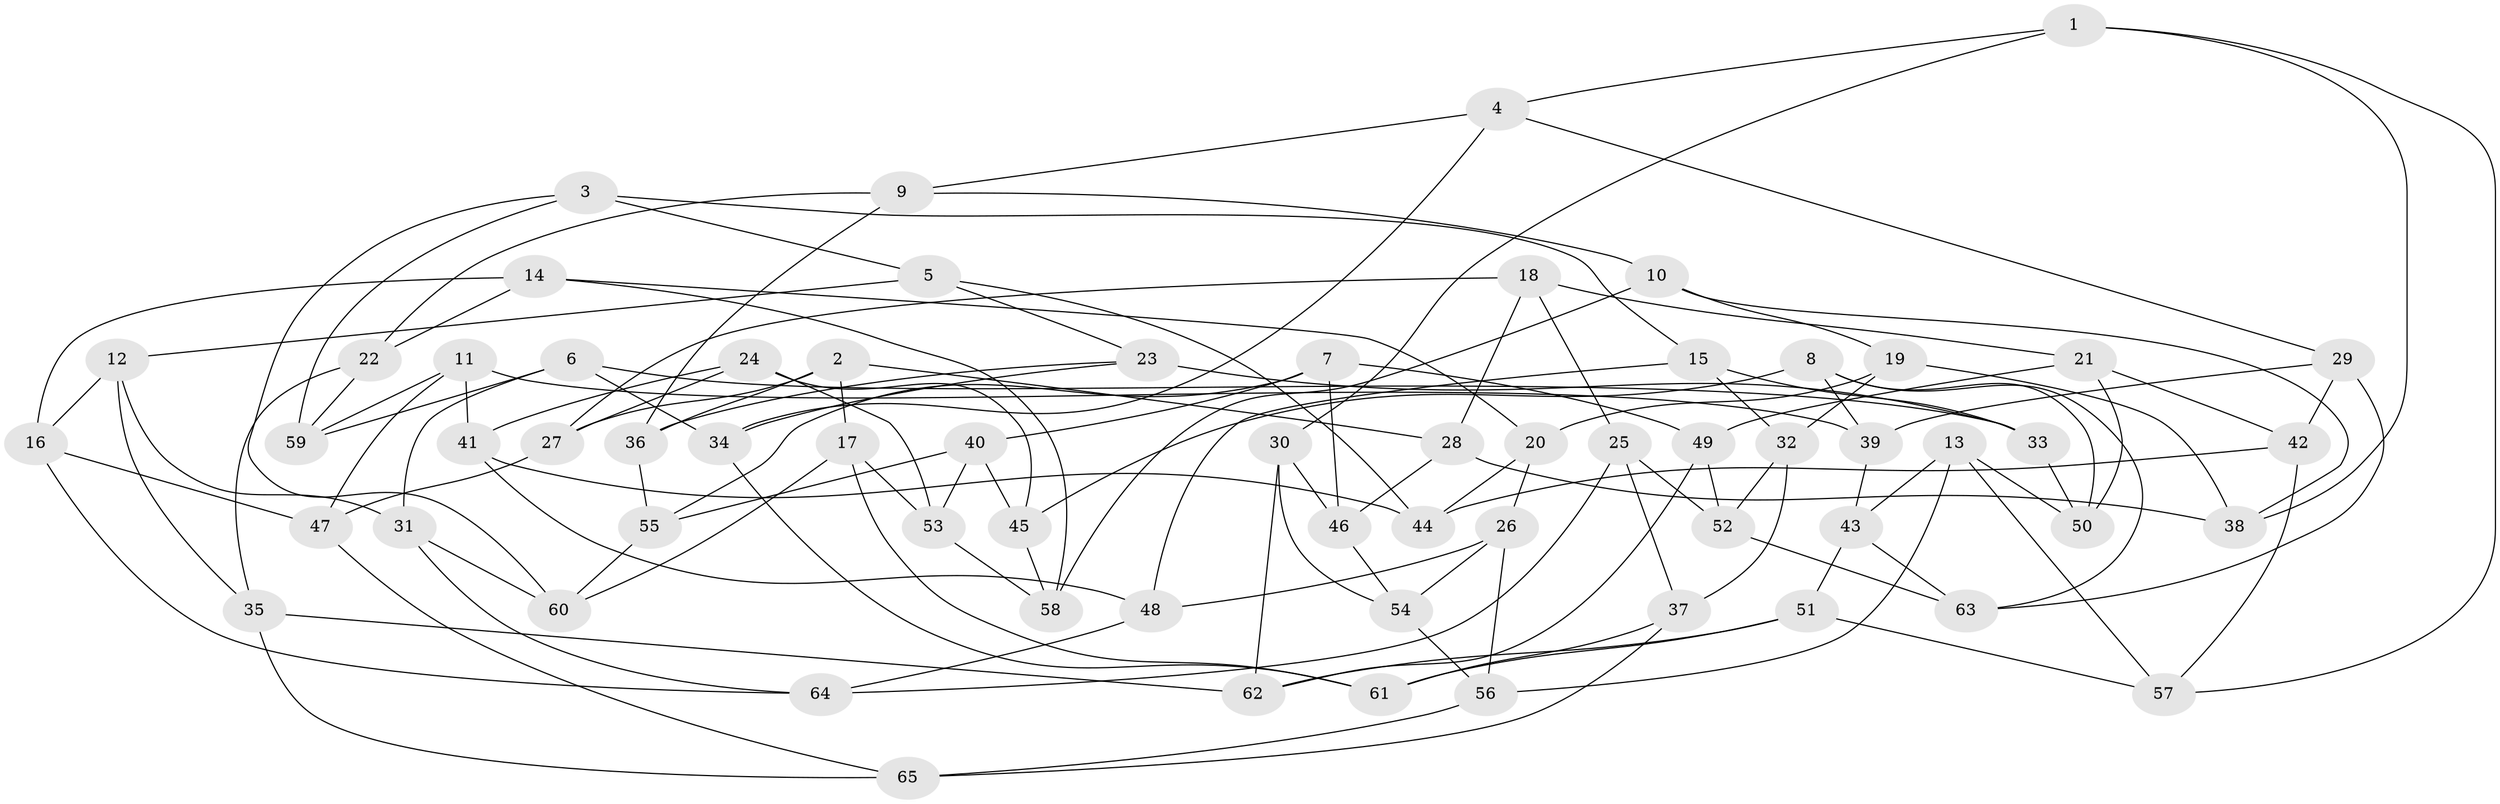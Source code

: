 // coarse degree distribution, {6: 0.48717948717948717, 4: 0.2564102564102564, 3: 0.07692307692307693, 5: 0.1794871794871795}
// Generated by graph-tools (version 1.1) at 2025/42/03/06/25 10:42:21]
// undirected, 65 vertices, 130 edges
graph export_dot {
graph [start="1"]
  node [color=gray90,style=filled];
  1;
  2;
  3;
  4;
  5;
  6;
  7;
  8;
  9;
  10;
  11;
  12;
  13;
  14;
  15;
  16;
  17;
  18;
  19;
  20;
  21;
  22;
  23;
  24;
  25;
  26;
  27;
  28;
  29;
  30;
  31;
  32;
  33;
  34;
  35;
  36;
  37;
  38;
  39;
  40;
  41;
  42;
  43;
  44;
  45;
  46;
  47;
  48;
  49;
  50;
  51;
  52;
  53;
  54;
  55;
  56;
  57;
  58;
  59;
  60;
  61;
  62;
  63;
  64;
  65;
  1 -- 38;
  1 -- 30;
  1 -- 57;
  1 -- 4;
  2 -- 36;
  2 -- 27;
  2 -- 28;
  2 -- 17;
  3 -- 5;
  3 -- 15;
  3 -- 60;
  3 -- 59;
  4 -- 34;
  4 -- 29;
  4 -- 9;
  5 -- 44;
  5 -- 12;
  5 -- 23;
  6 -- 33;
  6 -- 31;
  6 -- 59;
  6 -- 34;
  7 -- 40;
  7 -- 46;
  7 -- 49;
  7 -- 55;
  8 -- 50;
  8 -- 45;
  8 -- 63;
  8 -- 39;
  9 -- 36;
  9 -- 10;
  9 -- 22;
  10 -- 19;
  10 -- 38;
  10 -- 58;
  11 -- 47;
  11 -- 59;
  11 -- 39;
  11 -- 41;
  12 -- 16;
  12 -- 35;
  12 -- 31;
  13 -- 56;
  13 -- 57;
  13 -- 50;
  13 -- 43;
  14 -- 16;
  14 -- 58;
  14 -- 20;
  14 -- 22;
  15 -- 33;
  15 -- 48;
  15 -- 32;
  16 -- 64;
  16 -- 47;
  17 -- 61;
  17 -- 53;
  17 -- 60;
  18 -- 27;
  18 -- 21;
  18 -- 28;
  18 -- 25;
  19 -- 38;
  19 -- 32;
  19 -- 20;
  20 -- 44;
  20 -- 26;
  21 -- 50;
  21 -- 49;
  21 -- 42;
  22 -- 35;
  22 -- 59;
  23 -- 34;
  23 -- 33;
  23 -- 36;
  24 -- 45;
  24 -- 41;
  24 -- 27;
  24 -- 53;
  25 -- 64;
  25 -- 52;
  25 -- 37;
  26 -- 54;
  26 -- 48;
  26 -- 56;
  27 -- 47;
  28 -- 38;
  28 -- 46;
  29 -- 39;
  29 -- 42;
  29 -- 63;
  30 -- 54;
  30 -- 46;
  30 -- 62;
  31 -- 64;
  31 -- 60;
  32 -- 52;
  32 -- 37;
  33 -- 50;
  34 -- 61;
  35 -- 65;
  35 -- 62;
  36 -- 55;
  37 -- 61;
  37 -- 65;
  39 -- 43;
  40 -- 55;
  40 -- 45;
  40 -- 53;
  41 -- 44;
  41 -- 48;
  42 -- 44;
  42 -- 57;
  43 -- 51;
  43 -- 63;
  45 -- 58;
  46 -- 54;
  47 -- 65;
  48 -- 64;
  49 -- 62;
  49 -- 52;
  51 -- 61;
  51 -- 62;
  51 -- 57;
  52 -- 63;
  53 -- 58;
  54 -- 56;
  55 -- 60;
  56 -- 65;
}
